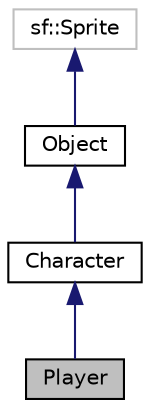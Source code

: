 digraph "Player"
{
  edge [fontname="Helvetica",fontsize="10",labelfontname="Helvetica",labelfontsize="10"];
  node [fontname="Helvetica",fontsize="10",shape=record];
  Node4 [label="Player",height=0.2,width=0.4,color="black", fillcolor="grey75", style="filled", fontcolor="black"];
  Node5 -> Node4 [dir="back",color="midnightblue",fontsize="10",style="solid",fontname="Helvetica"];
  Node5 [label="Character",height=0.2,width=0.4,color="black", fillcolor="white", style="filled",URL="$classCharacter.html"];
  Node6 -> Node5 [dir="back",color="midnightblue",fontsize="10",style="solid",fontname="Helvetica"];
  Node6 [label="Object",height=0.2,width=0.4,color="black", fillcolor="white", style="filled",URL="$classObject.html"];
  Node7 -> Node6 [dir="back",color="midnightblue",fontsize="10",style="solid",fontname="Helvetica"];
  Node7 [label="sf::Sprite",height=0.2,width=0.4,color="grey75", fillcolor="white", style="filled"];
}
